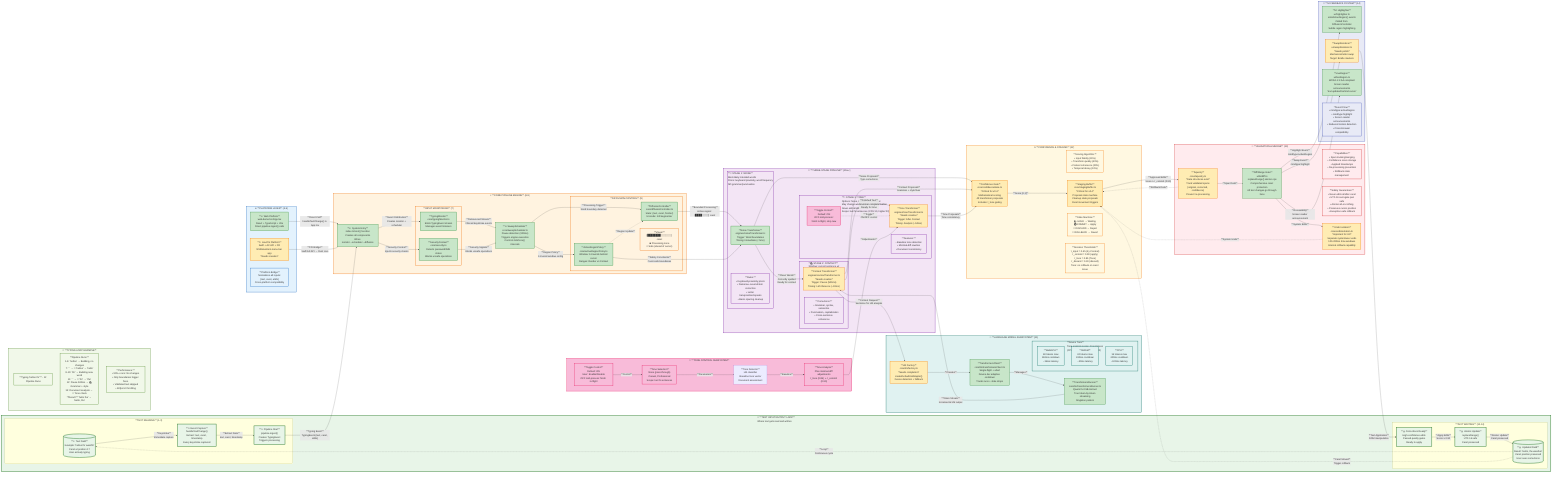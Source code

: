 graph LR
    %% ========================================
    %% TEXT INPUT/OUTPUT LOOP (Top - Critical Flow)
    %% ========================================
    subgraph TEXT_LOOP ["📝 **TEXT INPUT/OUTPUT LOOP**<br/>Where text gets read and written"]
        direction TB
        
        subgraph TEXT_INPUT ["**TEXT READING** (1-3)"]
            TEXT_FIELD[("**① Text Field**<br/>Example: 'helloo thr weathfr'<br/>Caret at position 17<br/>User actively typing")]
            DOM_EVENTS["**② Event Capture**<br/>handleTextChange()<br/>Extract: text, caret, timestamp<br/>Every keystroke captured"]
            PIPELINE_INGEST["**③ Pipeline Start**<br/>pipeline.ingest()<br/>Creates TypingEvent<br/>Triggers processing"]
        end
        
        subgraph TEXT_OUTPUT ["**TEXT WRITING** (12-14)"]
            CORRECTIONS_READY["**⑫ Corrections Ready**<br/>High-confidence edits<br/>Passed quality gates<br/>Ready to apply"]
            REPLACE_RANGE["**⑬ Atomic Update**<br/>replaceRange()<br/>UTF-16 safe<br/>Caret preserved"]
            UPDATED_FIELD[("**⑭ Updated Field**<br/>Result: 'Hello, the weather'<br/>Caret position preserved<br/>User sees corrections")]
        end
        
        TEXT_FIELD -->|"**Keystroke**<br/>Immediate capture"| DOM_EVENTS
        DOM_EVENTS -->|"**Extract Data**<br/>text, caret, timestamp"| PIPELINE_INGEST
        CORRECTIONS_READY -->|"**Apply Edits**<br/>Score ≥ 0.90"| REPLACE_RANGE
        REPLACE_RANGE -->|"**Atomic Update**<br/>Caret preserved"| UPDATED_FIELD
        UPDATED_FIELD -.->|"**Loop**<br/>Continuous cycle"| TEXT_FIELD
    end
    
    %% ========================================
    %% PLATFORM LAYER
    %% ========================================
    subgraph PLATFORM ["🌐 **PLATFORM LAYER** (4-5)"]
        direction TB
        
        WEB["**④ Web Platform**<br/>web-demo/src/App.tsx<br/>React + TypeScript + Vite<br/>Direct pipeline.ingest() calls"]
        MAC["**⑤ macOS Platform**<br/>Swift + AX API + FFI<br/>NSStatusItem menu bar app<br/>*Needs creation*"]
        
        NORMALIZE["**Platform Bridge**<br/>Normalizes all inputs:<br/>{text, caret, atMs}<br/>Cross-platform compatibility"]
    end
    
    %% ========================================
    %% CORE PIPELINE ENGINE
    %% ========================================
    subgraph CORE ["⚡ **CORE PIPELINE ENGINE** (6-9)"]
        direction TB
        
        ENTRY["**⑥ System Entry**<br/>index.ts boot() function<br/>Creates all components<br/>Wires monitor→scheduler→diffusion"]
        
        subgraph MONITORING ["**INPUT MONITORING** (7)"]
            TM["**TypingMonitor**<br/>core/typingMonitor.ts<br/>Emits TypingEvent stream<br/>Manages event listeners"]
            SEC["**SecurityContext**<br/>core/security.ts<br/>Detects password/IME states<br/>Blocks unsafe operations"]
        end
        
        SS["**⑧ SweepScheduler**<br/>core/sweepScheduler.ts<br/>Pause detection (300ms)<br/>Triggers engine execution<br/>Controls tickOnce() intervals"]
        
        subgraph DIFFUSION ["**DIFFUSION CONTROL** (9)"]
            DC["**DiffusionController**<br/>core/diffusionController.ts<br/>State: {text, caret, frontier}<br/>Unicode: Intl.Segmenter"]
            ARP["**ActiveRegionPolicy**<br/>core/activeRegionPolicy.ts<br/>Window: 3-8 words behind cursor<br/>Ranges: Render vs Context"]
            REGION_VIZ["**Visual:**<br/>[████████░░░░░░] caret<br/>■ Processing zone<br/>□ Safe (ahead of cursor)"]
        end
    end
    
    %% ========================================
    %% THREE-STAGE TRANSFORMER PIPELINE
    %% ========================================
    subgraph TRANSFORMERS ["🔧 **THREE-STAGE PIPELINE** (10a-c)"]
        direction LR
        
        subgraph STAGE1 ["**🧹 STAGE 1: NOISE**<br/>Most‑likely intended words<br/>Priors: keyboard proximity, word frequency<br/>NO grammar/punctuation"]
            T1["**Noise Transformer**<br/>engines/noiseTransformer.ts<br/>Trigger: Word boundaries<br/>Timing: Immediate (< 5ms)"]
            T1_RULES["**Rules:**<br/>• Keyboard-proximity priors<br/>• Damerau–Levenshtein correction<br/>• Letter transposition/repeats<br/>• Basic spacing cleanup"]
        end
        
        subgraph STAGE2 ["**📚 STAGE 2: CONTEXT**<br/>Window: current sentence ±2<br/>Weights: S±1=1.0, S±2=0.5<br/>Never edit at/after caret"]
            T2["**Context Transformer**<br/>engines/contextTransformer.ts<br/>*Needs creation*<br/>Trigger: Pause (500ms)<br/>Timing: LM inference (~30ms)"]
            T2_EXAMPLES["**Corrections:**<br/>• Grammar, syntax, semantics<br/>• Punctuation, capitalization<br/>• Cross-sentence coherence"]
        end
        
        subgraph STAGE3 ["**🎨 STAGE 3: TONE**<br/>Options: None, Casual, Professional<br/>May change wording/grammar/punctuation<br/>Never edit at/after caret<br/>Scope: last N sentences (CPU:10, higher:20)"]
            T3["**Tone Transformer**<br/>engines/toneTransformer.ts<br/>*Needs creation*<br/>Trigger: After Context<br/>Timing: Analysis (~50ms)"]
            T3_POLISH["**Features:**<br/>• Baseline tone detection<br/>• Minimal‑diff rewrites<br/>• Document consistency"]
            T3_TOGGLE["**Toggle Control**<br/>Default: ON<br/>OFF mid‑process:<br/>finish in‑flight, stop new"]
        end
        
        T1 -->|"**Clean Words**<br/>Correctly spelled<br/>Ready for context"| T2
        T2 -->|"**Polished Text**<br/>Grammar complete<br/>Ready for tone"| T3
        T3_TOGGLE -.->|"**Toggle**<br/>ON/OFF control"| T3
    end
    
    %% ========================================
    %% TONE CONTROL SUBSYSTEM
    %% ========================================
    subgraph TONE_CONTROL ["🎨 **TONE CONTROL SUBSYSTEM**"]
        direction TB
        
        TONE_TOGGLE["**Toggle Control**<br/>Default: ON<br/>User: Enable/Disable<br/>OFF mid‑process: finish in‑flight"]
        TONE_OPTIONS["**Tone Selection**<br/>None (pass‑through)<br/>Casual, Professional<br/>Scope: last N sentences"]
        TONE_DETECTOR["**Tone Detector**<br/>LM classifier<br/>Baseline tone vector<br/>Document assessment"]
        TONE_ANALYSIS["**Tone Analysis**<br/>Plan minimal‑diff adjustments<br/>τ_tone (0.85) ∧ τ_commit (0.90)"]
        
        TONE_TOGGLE -->|"**Control**"| TONE_OPTIONS
        TONE_OPTIONS -->|"**Parameters**"| TONE_DETECTOR
        TONE_DETECTOR -->|"**Baseline**"| TONE_ANALYSIS
        TONE_ANALYSIS -->|"**Adjustments**"| T3
    end
    
    %% ========================================
    %% LANGUAGE MODEL SUBSYSTEM
    %% ========================================
    subgraph LM ["🧠 **LANGUAGE MODEL SUBSYSTEM** (11)"]
        direction TB
        
        LM_FACTORY["**LM Factory**<br/>core/lm/factory.ts<br/>*Needs completion*<br/>createDefaultLMAdapter()<br/>Device detection + fallback"]
        LM_CLIENT["**TransformersClient**<br/>core/lm/transformersClient.ts<br/>Single-flight + abort<br/>Device-tier adaptive cooldown<br/>Tracks runs + stale drops"]
        LM_RUNNER["**TransformersRunner**<br/>core/lm/transformersRunner.ts<br/>Qwen2.5-0.5B-Instruct<br/>True token-by-token streaming<br/>Singleton pattern"]
        
        subgraph LM_TIERS ["**Device Tiers**<br/>Tone analysis scope: N sentences<br/>(CPU: 10, WebGPU/WASM: 20)"]
            WEBGPU["**WebGPU**<br/>48 tokens max<br/>160ms cooldown<br/>~15ms latency"]
            WASM["**WASM**<br/>24 tokens max<br/>240ms cooldown<br/>~30ms latency"]
            CPU["**CPU**<br/>16 tokens max<br/>400ms cooldown<br/>~100ms latency"]
        end
        
        LM_FACTORY -->|"**Creates**"| LM_CLIENT
        LM_CLIENT -->|"**Manages**"| LM_RUNNER
    end
    
    %% ========================================
    %% CONFIDENCE & STAGING SYSTEM
    %% ========================================
    subgraph CONFIDENCE ["⚖️ **CONFIDENCE & STAGING** (12)"]
        direction TB
        
        CG["**Confidence Gate**<br/>core/confidenceGate.ts<br/>*Critical for v0.4*<br/>Mathematical scoring<br/>All transformer proposals<br/>Includes τ_tone gating"]
        CG_MATH["**Scoring Algorithm:**<br/>• Input fidelity (30%)<br/>• Transform quality (40%)<br/>• Context coherence (20%)<br/>• Temporal decay (10%)"]
        
        SB["**Staging Buffer**<br/>core/stagingBuffer.ts<br/>*Critical for v0.4*<br/>Proposal state machine<br/>Cleanup stale proposals<br/>Caret movement triggers"]
        SB_STATES["**State Machine:**<br/>🟡 HOLD → Waiting<br/>🟢 COMMIT → Apply<br/>🔴 DISCARD → Reject<br/>🔄 ROLLBACK → Revert"]
        
        THRESHOLDS["**Decision Thresholds:**<br/>τ_input = 0.65 (try Context)<br/>τ_commit = 0.90 (apply)<br/>τ_tone = 0.85 (Tone)<br/>τ_discard = 0.30 (discard)<br/>Tone: no rollback on caret move"]
        
        CG -->|"**Score [0,1]**"| SB
    end
    
    %% ========================================
    %% VALIDATION & MERGE
    %% ========================================
    subgraph VALIDATION ["🧩 **VALIDATION & MERGE** (13)"]
        direction TB
        
        TAP["**Tapestry**<br/>core/tapestry.ts<br/>*Data structures exist*<br/>Track validated spans<br/>{original, corrected, confidence}<br/>Prevent re-processing"]
        TAP_DATA["**Capabilities:**<br/>• Span tracking/merging<br/>• Confidence score storage<br/>• Applied timestamps<br/>• Re-processing prevention<br/>• Rollback state management"]
        
        DMG["**Diff/Merge Gate**<br/>utils/diff.ts<br/>replaceRange() atomic ops<br/>Comprehensive caret protection<br/>All text changes go through here"]
        DMG_SAFETY["**Safety Guarantees:**<br/>• Never edits at/after caret<br/>• UTF-16 surrogate pair safe<br/>• Atomic all-or-nothing<br/>• Preserves cursor position<br/>• Exception-safe rollback"]
        
        UNDO["**Undo Isolation**<br/>core/undoIsolation.ts<br/>*Important for UX*<br/>Separate system/user undo<br/>100-200ms time windows<br/>Internal rollback capability"]
        
        TAP -->|"**Span Data**"| DMG
        DMG -->|"**System Edits**"| UNDO
    end
    
    %% ========================================
    %% UI FEEDBACK SYSTEM
    %% ========================================
    subgraph UI_FEEDBACK ["🎨 **UI FEEDBACK SYSTEM** (14)"]
        direction LR
        
        UI_HIGH["**UI Highlighter**<br/>ui/highlighter.ts<br/>emitActiveRegion() events<br/>Called from DiffusionController<br/>Subtle region highlighting"]
        UI_SWAP["**SwapRenderer**<br/>ui/swapRenderer.ts<br/>*Needs polish*<br/>Mechanical letter swap<br/>Target: Braille markers"]
        UI_LIVE["**LiveRegion**<br/>ui/liveRegion.ts<br/>WCAG 2.2 AA compliant<br/>Screen reader announcements<br/>'text updated behind cursor'"]
        
        UI_EVENTS["**Event Flow:**<br/>• mindtype:activeRegion<br/>• mindtype:highlight<br/>• Screen reader announcements<br/>• Reduced motion detection<br/>• Cross-browser compatibility"]
    end
    
    %% ========================================
    %% CONTINUOUS LOOP EXPLANATION
    %% ========================================
    subgraph LOOP_DETAIL ["🔄 **TYPING LOOP EXAMPLE**"]
        direction TB
        
        LOOP_TITLE["**Typing 'helloo thr'** - 12 Pipeline Runs"]
        
        RUNS["**Pipeline Runs:**<br/>1-6: 'helloo' → Building, no changes<br/>7: ' ' → 🧹 'helloo' → 'hello'<br/>8-10: 'thr' → Building new word<br/>11: ' ' → 🧹 'thr' → 'the'<br/>12: Pause 500ms → 📚 Grammar + style<br/>13: Document analysis → 🎨 Tone check<br/>**Result:** 'hello the' → 'Hello, the'"]
        
        LOOP_PERFORMANCE["**Performance:**<br/>• 90%+ runs: No changes<br/>• Only boundaries trigger fixes<br/>• Validated text skipped<br/>• 60fps UI throttling"]
    end
    
    %% ========================================
    %% PRIMARY DATA FLOW (Left to Right)
    %% ========================================
    
    %% ========================================
    %% PRIMARY DATA FLOW CONNECTIONS (Left to Right)
    %% ========================================
    
    %% Text Input Flow (Nodes 1-3 → 6)
    PIPELINE_INGEST -->|"**Typing Event**<br/>TypingEvent {text, caret, atMs}"| ENTRY
    
    %% Platform Integration (Nodes 4-5 → 6)
    WEB -->|"**Direct Call**<br/>handleTextChange() in App.tsx"| ENTRY
    MAC -->|"**FFI Bridge**<br/>Swift AX API → Rust core"| ENTRY
    
    %% Core Pipeline Flow (Nodes 6-9)
    ENTRY -->|"**Event Distribution**<br/>Creates monitor + scheduler"| TM
    ENTRY -->|"**Security Context**<br/>Injects security checks"| SEC
    TM -->|"**Debounced Stream**<br/>Filtered keystroke events"| SS
    SEC -->|"**Security Signals**<br/>Blocks unsafe operations"| SS
    
    %% Scheduling to Diffusion (Nodes 8-9)
    SS -->|"**Processing Trigger**<br/>Word boundary detected"| DC
    SS -->|"**Region Policy**<br/>3-8 word window config"| ARP
    DC -->|"**Bounded Processing**<br/>Active region: [████░░░░] caret"| T1
    ARP -->|"**Safety Constraints**<br/>Caret-safe boundaries"| T1
    
    %% LM Integration (Stage 2 only - Node 10b → 11)
    T2 -->|"**Context Request**<br/>Sentence for LM analysis"| LM_FACTORY
    LM_RUNNER -->|"**Token Stream**<br/>Incremental LM output"| T2
    
    %% All Transformers to Confidence (Nodes 10a-c → 12a)
    T1 -->|"**Noise Proposals**<br/>Typo corrections"| CG
    T2 -->|"**Context Proposals**<br/>Grammar + style fixes"| CG
    T3 -->|"**Tone Proposals**<br/>Tone consistency"| CG
    
    %% Staging to Validation (Node 12b → 13a)
    SB -->|"**Approved Edits**<br/>Score ≥ τ_commit (0.90)"| TAP
    
    %% Merge to UI (Node 13b → 14a-c)
    DMG -->|"**Highlight Event**<br/>mindtype:activeRegion"| UI_HIGH
    DMG -->|"**Swap Event**<br/>mindtype:highlight"| UI_SWAP
    DMG -->|"**Accessibility**<br/>Screen reader announcement"| UI_LIVE
    
    %% UI to Final Output (Node 14 → 12-14)
    UI_SWAP -->|"**Text Application**<br/>DOM manipulation"| CORRECTIONS_READY
    
    %% ========================================
    %% FEEDBACK LOOPS (Dotted - Secondary Flow)
    %% ========================================
    
    %% Rollback Paths
    UPDATED_FIELD -.->|"**Caret Moved**<br/>Trigger rollback"| SB
    TAP -.->|"**Rollback Data**"| SB
    UNDO -.->|"**System Undo**"| SB
    
    %% Region Updates
    ARP -.->|"**Region Update**"| DC
    
    %% ========================================
    %% VISUAL STYLING
    %% ========================================
    
    %% Implementation Status Colors
    classDef ready fill:#c8e6c9,stroke:#388e3c,stroke-width:2px
    classDef partial fill:#ffecb3,stroke:#f57c00,stroke-width:2px
    classDef missing fill:#ffcdd2,stroke:#d32f2f,stroke-width:2px
    
    %% Layer Colors (Gestalt Grouping)
    classDef textLoop fill:#e8f5e8,stroke:#2e7d2e,stroke-width:3px
    classDef platform fill:#e3f2fd,stroke:#1565c0,stroke-width:2px
    classDef core fill:#fff3e0,stroke:#ef6c00,stroke-width:2px
    classDef transformers fill:#f3e5f5,stroke:#7b1fa2,stroke-width:2px
    classDef lm fill:#e0f2f1,stroke:#00695c,stroke-width:2px
    classDef confidence fill:#fff8e1,stroke:#f57f17,stroke-width:2px
    classDef validation fill:#ffebee,stroke:#d32f2f,stroke-width:2px
    classDef ui fill:#e8eaf6,stroke:#3f51b5,stroke-width:2px
    classDef explanation fill:#f1f8e9,stroke:#558b2f,stroke-width:2px
    
    %% Apply Layer Styles
    class TEXT_LOOP,TEXT_FIELD,DOM_EVENTS,PIPELINE_INGEST,CORRECTIONS_READY,REPLACE_RANGE,UPDATED_FIELD textLoop
    class PLATFORM,WEB,NORMALIZE platform
    class CORE,ENTRY,MONITORING,TM,SEC,SS,DIFFUSION,DC,ARP,REGION_VIZ core
    class TRANSFORMERS,STAGE1,STAGE2,STAGE3,T1,T2,T3,T1_RULES,T2_EXAMPLES,T3_POLISH transformers
    class LM,LM_FACTORY,LM_CLIENT,LM_RUNNER,LM_TIERS,WEBGPU,WASM,CPU lm
    class CONFIDENCE,CG,CG_MATH,SB,SB_STATES,THRESHOLDS confidence
    class VALIDATION,TAP,TAP_DATA,DMG,DMG_SAFETY,UNDO validation
    class UI_FEEDBACK,UI_HIGH,UI_SWAP,UI_LIVE,UI_EVENTS ui
    class LOOP_DETAIL,LOOP_TITLE,RUNS,LOOP_PERFORMANCE explanation
    
    %% Apply Implementation Status (simplified)
    class ENTRY,TM,SEC,SS,DC,ARP,T1,LM_CLIENT,LM_RUNNER,DMG,UI_HIGH,UI_LIVE,WEB ready
    class TAP,UI_SWAP,LM_FACTORY,T2,T3,CG,SB,UNDO,MAC,TONE_TOGGLE,TONE_OPTIONS,TONE_ANALYSIS partial
    
    %% Apply specialized styling for tone control
    classDef toneControl fill:#f8bbd9,stroke:#e91e63,stroke-width:2px
    class TONE_CONTROL,TONE_TOGGLE,TONE_OPTIONS,TONE_ANALYSIS,T3_TOGGLE toneControl